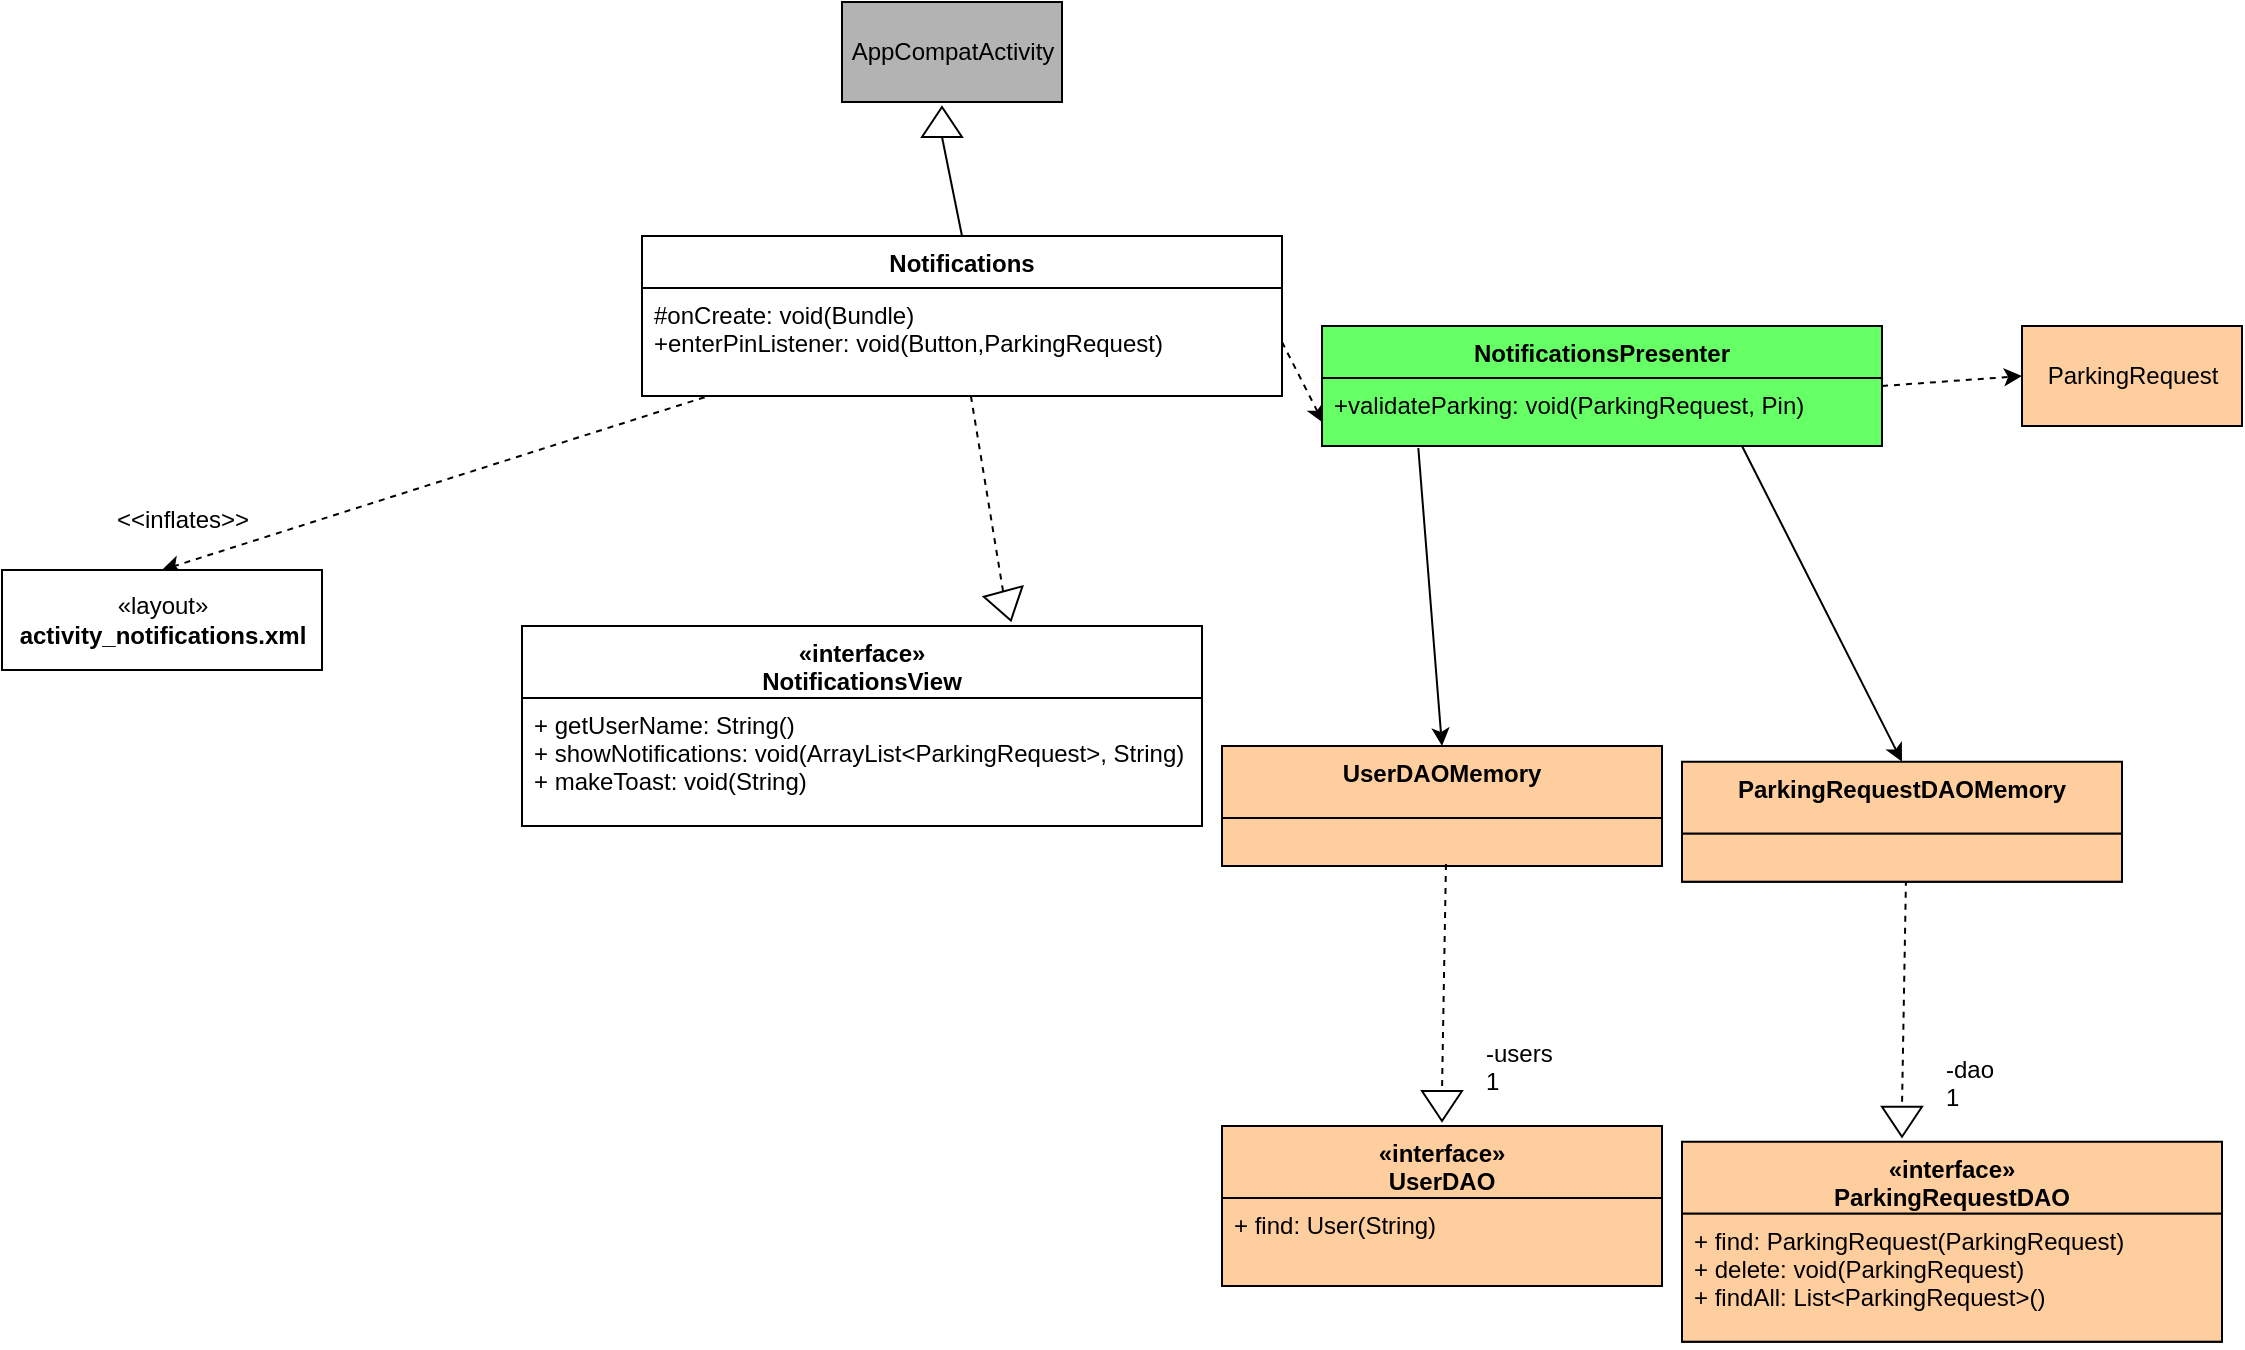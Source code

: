 <mxfile version="13.0.3" type="device"><diagram id="LEFXsS6FXgg2LvaKNQYE" name="Page-1"><mxGraphModel dx="2272" dy="822" grid="1" gridSize="10" guides="1" tooltips="1" connect="1" arrows="1" fold="1" page="1" pageScale="1" pageWidth="850" pageHeight="1100" math="0" shadow="0"><root><mxCell id="0"/><mxCell id="1" parent="0"/><mxCell id="LmvlL_h-gH-9ufiUns8d-1" value="AppCompatActivity" style="html=1;fillColor=#B3B3B3;strokeColor=#000000;" parent="1" vertex="1"><mxGeometry x="160" y="128" width="110" height="50" as="geometry"/></mxCell><mxCell id="LmvlL_h-gH-9ufiUns8d-2" value="" style="triangle;whiteSpace=wrap;html=1;strokeColor=#000000;fillColor=#FFFFFF;rotation=-90;" parent="1" vertex="1"><mxGeometry x="202.5" y="178" width="15" height="20" as="geometry"/></mxCell><mxCell id="LmvlL_h-gH-9ufiUns8d-3" value="" style="endArrow=none;html=1;entryX=0;entryY=0.5;entryDx=0;entryDy=0;exitX=0.5;exitY=0;exitDx=0;exitDy=0;" parent="1" source="LmvlL_h-gH-9ufiUns8d-12" target="LmvlL_h-gH-9ufiUns8d-2" edge="1"><mxGeometry width="50" height="50" relative="1" as="geometry"><mxPoint x="195" y="280" as="sourcePoint"/><mxPoint x="230" y="230" as="targetPoint"/></mxGeometry></mxCell><mxCell id="LmvlL_h-gH-9ufiUns8d-4" value="" style="endArrow=classic;html=1;exitX=0.098;exitY=1.011;exitDx=0;exitDy=0;exitPerimeter=0;dashed=1;entryX=0.5;entryY=0;entryDx=0;entryDy=0;" parent="1" source="LmvlL_h-gH-9ufiUns8d-13" target="LmvlL_h-gH-9ufiUns8d-5" edge="1"><mxGeometry width="50" height="50" relative="1" as="geometry"><mxPoint x="120" y="450" as="sourcePoint"/><mxPoint x="90" y="440" as="targetPoint"/></mxGeometry></mxCell><mxCell id="LmvlL_h-gH-9ufiUns8d-5" value="«layout»&lt;br&gt;&lt;b&gt;activity_notifications.xml&lt;/b&gt;" style="html=1;strokeColor=#000000;fillColor=#FFFFFF;" parent="1" vertex="1"><mxGeometry x="-260" y="412" width="160" height="50" as="geometry"/></mxCell><mxCell id="LmvlL_h-gH-9ufiUns8d-6" value="" style="triangle;whiteSpace=wrap;html=1;strokeColor=#000000;fillColor=#FFFFFF;rotation=75;" parent="1" vertex="1"><mxGeometry x="235" y="420" width="15" height="20" as="geometry"/></mxCell><mxCell id="LmvlL_h-gH-9ufiUns8d-7" value="" style="endArrow=none;html=1;entryX=0;entryY=0.5;entryDx=0;entryDy=0;dashed=1;" parent="1" source="LmvlL_h-gH-9ufiUns8d-13" target="LmvlL_h-gH-9ufiUns8d-6" edge="1"><mxGeometry width="50" height="50" relative="1" as="geometry"><mxPoint x="210" y="412.432" as="sourcePoint"/><mxPoint x="240" y="420" as="targetPoint"/></mxGeometry></mxCell><mxCell id="LmvlL_h-gH-9ufiUns8d-9" value="" style="endArrow=classic;html=1;exitX=1;exitY=0.5;exitDx=0;exitDy=0;dashed=1;entryX=0.004;entryY=0.863;entryDx=0;entryDy=0;entryPerimeter=0;" parent="1" source="LmvlL_h-gH-9ufiUns8d-13" edge="1"><mxGeometry width="50" height="50" relative="1" as="geometry"><mxPoint x="373.18" y="330.004" as="sourcePoint"/><mxPoint x="400.64" y="338.438" as="targetPoint"/></mxGeometry></mxCell><mxCell id="LmvlL_h-gH-9ufiUns8d-10" value="NotificationsPresenter" style="swimlane;fontStyle=1;align=center;verticalAlign=top;childLayout=stackLayout;horizontal=1;startSize=26;horizontalStack=0;resizeParent=1;resizeParentMax=0;resizeLast=0;collapsible=1;marginBottom=0;strokeColor=#000000;fillColor=#66FF66;gradientColor=none;" parent="1" vertex="1"><mxGeometry x="400" y="290" width="280" height="60" as="geometry"/></mxCell><mxCell id="LmvlL_h-gH-9ufiUns8d-11" value="+validateParking: void(ParkingRequest, Pin)" style="text;strokeColor=#000000;fillColor=#66FF66;align=left;verticalAlign=top;spacingLeft=4;spacingRight=4;overflow=hidden;rotatable=0;points=[[0,0.5],[1,0.5]];portConstraint=eastwest;gradientColor=none;" parent="LmvlL_h-gH-9ufiUns8d-10" vertex="1"><mxGeometry y="26" width="280" height="34" as="geometry"/></mxCell><mxCell id="LmvlL_h-gH-9ufiUns8d-14" value="" style="endArrow=classic;html=1;exitX=0.172;exitY=1.029;exitDx=0;exitDy=0;exitPerimeter=0;entryX=0.5;entryY=0;entryDx=0;entryDy=0;" parent="1" source="LmvlL_h-gH-9ufiUns8d-11" target="LmvlL_h-gH-9ufiUns8d-19" edge="1"><mxGeometry width="50" height="50" relative="1" as="geometry"><mxPoint x="440" y="450" as="sourcePoint"/><mxPoint x="420" y="470" as="targetPoint"/></mxGeometry></mxCell><mxCell id="LmvlL_h-gH-9ufiUns8d-15" value="" style="endArrow=classic;html=1;exitX=1;exitY=0.5;exitDx=0;exitDy=0;dashed=1;entryX=0;entryY=0.5;entryDx=0;entryDy=0;" parent="1" source="LmvlL_h-gH-9ufiUns8d-10" target="LmvlL_h-gH-9ufiUns8d-17" edge="1"><mxGeometry width="50" height="50" relative="1" as="geometry"><mxPoint x="590" y="322.28" as="sourcePoint"/><mxPoint x="660" y="300" as="targetPoint"/></mxGeometry></mxCell><mxCell id="LmvlL_h-gH-9ufiUns8d-17" value="ParkingRequest" style="html=1;strokeColor=#000000;fillColor=#FFCE9F;gradientColor=none;" parent="1" vertex="1"><mxGeometry x="750" y="290" width="110" height="50" as="geometry"/></mxCell><mxCell id="LmvlL_h-gH-9ufiUns8d-19" value="UserDAOMemory&#10;" style="swimlane;fontStyle=1;align=center;verticalAlign=top;childLayout=stackLayout;horizontal=1;startSize=36;horizontalStack=0;resizeParent=1;resizeParentMax=0;resizeLast=0;collapsible=1;marginBottom=0;strokeColor=#000000;fillColor=#FFCE9F;gradientColor=none;" parent="1" vertex="1"><mxGeometry x="350" y="500" width="220" height="60" as="geometry"><mxRectangle x="360" y="590" width="120" height="70" as="alternateBounds"/></mxGeometry></mxCell><mxCell id="LmvlL_h-gH-9ufiUns8d-20" value="" style="text;strokeColor=#000000;fillColor=#FFCE9F;align=left;verticalAlign=top;spacingLeft=4;spacingRight=4;overflow=hidden;rotatable=0;points=[[0,0.5],[1,0.5]];portConstraint=eastwest;" parent="LmvlL_h-gH-9ufiUns8d-19" vertex="1"><mxGeometry y="36" width="220" height="24" as="geometry"/></mxCell><mxCell id="LmvlL_h-gH-9ufiUns8d-21" value="«interface»&#10;UserDAO&#10;" style="swimlane;fontStyle=1;align=center;verticalAlign=top;childLayout=stackLayout;horizontal=1;startSize=36;horizontalStack=0;resizeParent=1;resizeParentMax=0;resizeLast=0;collapsible=1;marginBottom=0;strokeColor=#000000;fillColor=#FFCE9F;gradientColor=none;" parent="1" vertex="1"><mxGeometry x="350" y="690" width="220" height="80" as="geometry"><mxRectangle x="360" y="590" width="120" height="70" as="alternateBounds"/></mxGeometry></mxCell><mxCell id="LmvlL_h-gH-9ufiUns8d-22" value="+ find: User(String)" style="text;strokeColor=#000000;fillColor=#FFCE9F;align=left;verticalAlign=top;spacingLeft=4;spacingRight=4;overflow=hidden;rotatable=0;points=[[0,0.5],[1,0.5]];portConstraint=eastwest;" parent="LmvlL_h-gH-9ufiUns8d-21" vertex="1"><mxGeometry y="36" width="220" height="44" as="geometry"/></mxCell><mxCell id="LmvlL_h-gH-9ufiUns8d-23" value="" style="triangle;whiteSpace=wrap;html=1;strokeColor=#000000;fillColor=#FFFFFF;rotation=90;" parent="1" vertex="1"><mxGeometry x="452.5" y="670" width="15" height="20" as="geometry"/></mxCell><mxCell id="LmvlL_h-gH-9ufiUns8d-24" value="" style="endArrow=none;html=1;entryX=0;entryY=0.5;entryDx=0;entryDy=0;dashed=1;exitX=0.509;exitY=0.958;exitDx=0;exitDy=0;exitPerimeter=0;" parent="1" source="LmvlL_h-gH-9ufiUns8d-20" target="LmvlL_h-gH-9ufiUns8d-23" edge="1"><mxGeometry width="50" height="50" relative="1" as="geometry"><mxPoint x="264.064" y="610" as="sourcePoint"/><mxPoint x="297.5" y="680" as="targetPoint"/></mxGeometry></mxCell><mxCell id="LmvlL_h-gH-9ufiUns8d-25" value="&amp;lt;&amp;lt;inflates&amp;gt;&amp;gt;" style="text;html=1;align=center;verticalAlign=middle;resizable=0;points=[];autosize=1;" parent="1" vertex="1"><mxGeometry x="-210" y="377" width="80" height="20" as="geometry"/></mxCell><mxCell id="LmvlL_h-gH-9ufiUns8d-26" value="-users&lt;br&gt;1" style="text;html=1;" parent="1" vertex="1"><mxGeometry x="480" y="640" width="50" height="30" as="geometry"/></mxCell><mxCell id="LmvlL_h-gH-9ufiUns8d-12" value="Notifications" style="swimlane;fontStyle=1;align=center;verticalAlign=top;childLayout=stackLayout;horizontal=1;startSize=26;horizontalStack=0;resizeParent=1;resizeParentMax=0;resizeLast=0;collapsible=1;marginBottom=0;strokeColor=#000000;fillColor=#FFFFFF;" parent="1" vertex="1"><mxGeometry x="60" y="245" width="320" height="80" as="geometry"/></mxCell><mxCell id="LmvlL_h-gH-9ufiUns8d-13" value="#onCreate: void(Bundle)&#10;+enterPinListener: void(Button,ParkingRequest)" style="text;strokeColor=none;fillColor=none;align=left;verticalAlign=top;spacingLeft=4;spacingRight=4;overflow=hidden;rotatable=0;points=[[0,0.5],[1,0.5]];portConstraint=eastwest;" parent="LmvlL_h-gH-9ufiUns8d-12" vertex="1"><mxGeometry y="26" width="320" height="54" as="geometry"/></mxCell><mxCell id="LmvlL_h-gH-9ufiUns8d-27" value="" style="endArrow=classic;html=1;exitX=0.75;exitY=1;exitDx=0;exitDy=0;entryX=0.5;entryY=0;entryDx=0;entryDy=0;" parent="1" source="LmvlL_h-gH-9ufiUns8d-10" target="LmvlL_h-gH-9ufiUns8d-28" edge="1"><mxGeometry width="50" height="50" relative="1" as="geometry"><mxPoint x="678.16" y="399.996" as="sourcePoint"/><mxPoint x="650" y="477.85" as="targetPoint"/></mxGeometry></mxCell><mxCell id="LmvlL_h-gH-9ufiUns8d-32" value="" style="triangle;whiteSpace=wrap;html=1;strokeColor=#000000;fillColor=#FFFFFF;rotation=90;" parent="1" vertex="1"><mxGeometry x="682.5" y="677.85" width="15" height="20" as="geometry"/></mxCell><mxCell id="LmvlL_h-gH-9ufiUns8d-33" value="" style="endArrow=none;html=1;entryX=0;entryY=0.5;entryDx=0;entryDy=0;dashed=1;exitX=0.509;exitY=0.958;exitDx=0;exitDy=0;exitPerimeter=0;" parent="1" source="LmvlL_h-gH-9ufiUns8d-29" target="LmvlL_h-gH-9ufiUns8d-32" edge="1"><mxGeometry width="50" height="50" relative="1" as="geometry"><mxPoint x="494.064" y="617.85" as="sourcePoint"/><mxPoint x="527.5" y="687.85" as="targetPoint"/></mxGeometry></mxCell><mxCell id="LmvlL_h-gH-9ufiUns8d-34" value="-dao&lt;br&gt;1" style="text;html=1;" parent="1" vertex="1"><mxGeometry x="710" y="647.85" width="50" height="30" as="geometry"/></mxCell><mxCell id="LmvlL_h-gH-9ufiUns8d-28" value="ParkingRequestDAOMemory&#10;" style="swimlane;fontStyle=1;align=center;verticalAlign=top;childLayout=stackLayout;horizontal=1;startSize=36;horizontalStack=0;resizeParent=1;resizeParentMax=0;resizeLast=0;collapsible=1;marginBottom=0;strokeColor=#000000;fillColor=#FFCE9F;gradientColor=none;" parent="1" vertex="1"><mxGeometry x="580" y="507.85" width="220" height="60" as="geometry"><mxRectangle x="360" y="590" width="120" height="70" as="alternateBounds"/></mxGeometry></mxCell><mxCell id="LmvlL_h-gH-9ufiUns8d-29" value="" style="text;strokeColor=#000000;fillColor=#FFCE9F;align=left;verticalAlign=top;spacingLeft=4;spacingRight=4;overflow=hidden;rotatable=0;points=[[0,0.5],[1,0.5]];portConstraint=eastwest;" parent="LmvlL_h-gH-9ufiUns8d-28" vertex="1"><mxGeometry y="36" width="220" height="24" as="geometry"/></mxCell><mxCell id="LmvlL_h-gH-9ufiUns8d-30" value="«interface»&#10;ParkingRequestDAO&#10;" style="swimlane;fontStyle=1;align=center;verticalAlign=top;childLayout=stackLayout;horizontal=1;startSize=36;horizontalStack=0;resizeParent=1;resizeParentMax=0;resizeLast=0;collapsible=1;marginBottom=0;strokeColor=#000000;fillColor=#FFCE9F;gradientColor=none;" parent="1" vertex="1"><mxGeometry x="580" y="697.85" width="270" height="100" as="geometry"><mxRectangle x="360" y="590" width="120" height="70" as="alternateBounds"/></mxGeometry></mxCell><mxCell id="LmvlL_h-gH-9ufiUns8d-31" value="+ find: ParkingRequest(ParkingRequest)&#10;+ delete: void(ParkingRequest)&#10;+ findAll: List&lt;ParkingRequest&gt;()" style="text;strokeColor=#000000;fillColor=#FFCE9F;align=left;verticalAlign=top;spacingLeft=4;spacingRight=4;overflow=hidden;rotatable=0;points=[[0,0.5],[1,0.5]];portConstraint=eastwest;" parent="LmvlL_h-gH-9ufiUns8d-30" vertex="1"><mxGeometry y="36" width="270" height="64" as="geometry"/></mxCell><mxCell id="ppFk38k7Jx1S-aTywSLC-1" value="«interface»&#10;NotificationsView&#10;" style="swimlane;fontStyle=1;align=center;verticalAlign=top;childLayout=stackLayout;horizontal=1;startSize=36;horizontalStack=0;resizeParent=1;resizeParentMax=0;resizeLast=0;collapsible=1;marginBottom=0;" parent="1" vertex="1"><mxGeometry y="440" width="340" height="100" as="geometry"><mxRectangle x="360" y="590" width="120" height="70" as="alternateBounds"/></mxGeometry></mxCell><mxCell id="ppFk38k7Jx1S-aTywSLC-2" value="+ getUserName: String()&#10;+ showNotifications: void(ArrayList&lt;ParkingRequest&gt;, String)&#10;+ makeToast: void(String)" style="text;align=left;verticalAlign=top;spacingLeft=4;spacingRight=4;overflow=hidden;rotatable=0;points=[[0,0.5],[1,0.5]];portConstraint=eastwest;" parent="ppFk38k7Jx1S-aTywSLC-1" vertex="1"><mxGeometry y="36" width="340" height="64" as="geometry"/></mxCell></root></mxGraphModel></diagram></mxfile>